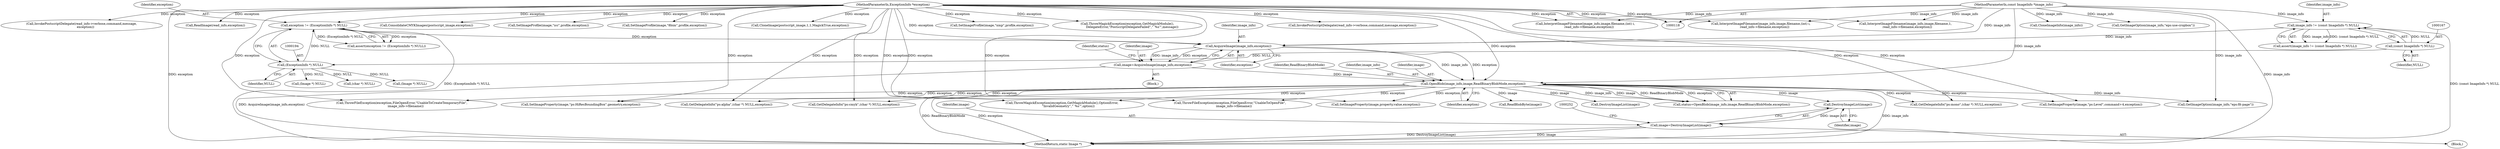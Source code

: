 digraph "0_ImageMagick6_35ccb468ee2dcbe8ce9cf1e2f1957acc27f54c34@pointer" {
"1000248" [label="(Call,DestroyImageList(image))"];
"1000209" [label="(Call,OpenBlob(image_info,image,ReadBinaryBlobMode,exception))"];
"1000204" [label="(Call,AcquireImage(image_info,exception))"];
"1000164" [label="(Call,image_info != (const ImageInfo *) NULL)"];
"1000119" [label="(MethodParameterIn,const ImageInfo *image_info)"];
"1000166" [label="(Call,(const ImageInfo *) NULL)"];
"1000191" [label="(Call,exception != (ExceptionInfo *) NULL)"];
"1000120" [label="(MethodParameterIn,ExceptionInfo *exception)"];
"1000193" [label="(Call,(ExceptionInfo *) NULL)"];
"1000202" [label="(Call,image=AcquireImage(image_info,exception))"];
"1000246" [label="(Call,image=DestroyImageList(image))"];
"1000251" [label="(Call,(Image *) NULL)"];
"1000246" [label="(Call,image=DestroyImageList(image))"];
"1001436" [label="(Call,GetDelegateInfo(\"ps:alpha\",(char *) NULL,exception))"];
"1000238" [label="(Block,)"];
"1000203" [label="(Identifier,image)"];
"1000190" [label="(Call,assert(exception != (ExceptionInfo *) NULL))"];
"1001704" [label="(Call,InvokePostscriptDelegate(read_info->verbose,command,message,\n        exception))"];
"1000943" [label="(Call,SetImageProperty(image,property,value,exception))"];
"1000213" [label="(Identifier,exception)"];
"1000753" [label="(Call,SetImageProperty(image,\"ps:Level\",command+4,exception))"];
"1000249" [label="(Identifier,image)"];
"1000192" [label="(Identifier,exception)"];
"1001499" [label="(Call,CloneImageInfo(image_info))"];
"1000193" [label="(Call,(ExceptionInfo *) NULL)"];
"1001803" [label="(Call,ReadImage(read_info,exception))"];
"1000202" [label="(Call,image=AcquireImage(image_info,exception))"];
"1000119" [label="(MethodParameterIn,const ImageInfo *image_info)"];
"1001737" [label="(Call,InterpretImageFilename(image_info,image,filename,(int) i,\n        read_info->filename,exception))"];
"1001874" [label="(Call,ConsolidateCMYKImages(postscript_image,exception))"];
"1000121" [label="(Block,)"];
"1001675" [label="(Call,InterpretImageFilename(image_info,image,filename,1,\n    read_info->filename,exception))"];
"1002037" [label="(Call,SetImageProfile(image,\"icc\",profile,exception))"];
"1000212" [label="(Identifier,ReadBinaryBlobMode)"];
"1001572" [label="(Call,GetImageOption(image_info,\"eps:use-cropbox\"))"];
"1000204" [label="(Call,AcquireImage(image_info,exception))"];
"1000168" [label="(Identifier,NULL)"];
"1000224" [label="(Call,(Image *) NULL)"];
"1000210" [label="(Identifier,image_info)"];
"1002115" [label="(Call,SetImageProfile(image,\"8bim\",profile,exception))"];
"1000672" [label="(Call,ReadBlobByte(image))"];
"1001139" [label="(Call,SetImageProperty(image,\"ps:HiResBoundingBox\",geometry,exception))"];
"1000164" [label="(Call,image_info != (const ImageInfo *) NULL)"];
"1000163" [label="(Call,assert(image_info != (const ImageInfo *) NULL))"];
"1002262" [label="(Call,CloneImage(postscript_image,1,1,MagickTrue,exception))"];
"1001337" [label="(Call,ThrowFileException(exception,FileOpenError,\"UnableToOpenFile\",\n        image_info->filename))"];
"1000247" [label="(Identifier,image)"];
"1000165" [label="(Identifier,image_info)"];
"1000166" [label="(Call,(const ImageInfo *) NULL)"];
"1000221" [label="(Call,DestroyImageList(image))"];
"1001201" [label="(Call,GetImageOption(image_info,\"eps:fit-page\"))"];
"1000191" [label="(Call,exception != (ExceptionInfo *) NULL)"];
"1000209" [label="(Call,OpenBlob(image_info,image,ReadBinaryBlobMode,exception))"];
"1001414" [label="(Call,GetDelegateInfo(\"ps:mono\",(char *) NULL,exception))"];
"1001243" [label="(Call,ThrowMagickException(exception,GetMagickModule(),OptionError,\n             \"InvalidGeometry\",\"`%s'\",option))"];
"1001772" [label="(Call,InterpretImageFilename(image_info,image,filename,(int) i,\n        read_info->filename,exception))"];
"1000207" [label="(Call,status=OpenBlob(image_info,image,ReadBinaryBlobMode,exception))"];
"1000488" [label="(Call,(char *) NULL)"];
"1000239" [label="(Call,ThrowFileException(exception,FileOpenError,\"UnableToCreateTemporaryFile\",\n        image_info->filename))"];
"1002224" [label="(Call,SetImageProfile(image,\"xmp\",profile,exception))"];
"1000206" [label="(Identifier,exception)"];
"1000195" [label="(Identifier,NULL)"];
"1000120" [label="(MethodParameterIn,ExceptionInfo *exception)"];
"1000205" [label="(Identifier,image_info)"];
"1001427" [label="(Call,GetDelegateInfo(\"ps:cmyk\",(char *) NULL,exception))"];
"1000208" [label="(Identifier,status)"];
"1001847" [label="(Call,ThrowMagickException(exception,GetMagickModule(),\n          DelegateError,\"PostscriptDelegateFailed\",\"`%s'\",message))"];
"1000211" [label="(Identifier,image)"];
"1000248" [label="(Call,DestroyImageList(image))"];
"1002380" [label="(MethodReturn,static Image *)"];
"1001666" [label="(Call,InvokePostscriptDelegate(read_info->verbose,command,message,exception))"];
"1000248" -> "1000246"  [label="AST: "];
"1000248" -> "1000249"  [label="CFG: "];
"1000249" -> "1000248"  [label="AST: "];
"1000246" -> "1000248"  [label="CFG: "];
"1000248" -> "1000246"  [label="DDG: image"];
"1000209" -> "1000248"  [label="DDG: image"];
"1000209" -> "1000207"  [label="AST: "];
"1000209" -> "1000213"  [label="CFG: "];
"1000210" -> "1000209"  [label="AST: "];
"1000211" -> "1000209"  [label="AST: "];
"1000212" -> "1000209"  [label="AST: "];
"1000213" -> "1000209"  [label="AST: "];
"1000207" -> "1000209"  [label="CFG: "];
"1000209" -> "1002380"  [label="DDG: image_info"];
"1000209" -> "1002380"  [label="DDG: ReadBinaryBlobMode"];
"1000209" -> "1002380"  [label="DDG: exception"];
"1000209" -> "1000207"  [label="DDG: image_info"];
"1000209" -> "1000207"  [label="DDG: image"];
"1000209" -> "1000207"  [label="DDG: ReadBinaryBlobMode"];
"1000209" -> "1000207"  [label="DDG: exception"];
"1000204" -> "1000209"  [label="DDG: image_info"];
"1000204" -> "1000209"  [label="DDG: exception"];
"1000119" -> "1000209"  [label="DDG: image_info"];
"1000202" -> "1000209"  [label="DDG: image"];
"1000120" -> "1000209"  [label="DDG: exception"];
"1000209" -> "1000221"  [label="DDG: image"];
"1000209" -> "1000239"  [label="DDG: exception"];
"1000209" -> "1000672"  [label="DDG: image"];
"1000209" -> "1000753"  [label="DDG: exception"];
"1000209" -> "1000943"  [label="DDG: exception"];
"1000209" -> "1001139"  [label="DDG: exception"];
"1000209" -> "1001201"  [label="DDG: image_info"];
"1000209" -> "1001243"  [label="DDG: exception"];
"1000209" -> "1001337"  [label="DDG: exception"];
"1000209" -> "1001414"  [label="DDG: exception"];
"1000209" -> "1001427"  [label="DDG: exception"];
"1000209" -> "1001436"  [label="DDG: exception"];
"1000204" -> "1000202"  [label="AST: "];
"1000204" -> "1000206"  [label="CFG: "];
"1000205" -> "1000204"  [label="AST: "];
"1000206" -> "1000204"  [label="AST: "];
"1000202" -> "1000204"  [label="CFG: "];
"1000204" -> "1000202"  [label="DDG: image_info"];
"1000204" -> "1000202"  [label="DDG: exception"];
"1000164" -> "1000204"  [label="DDG: image_info"];
"1000119" -> "1000204"  [label="DDG: image_info"];
"1000191" -> "1000204"  [label="DDG: exception"];
"1000120" -> "1000204"  [label="DDG: exception"];
"1000164" -> "1000163"  [label="AST: "];
"1000164" -> "1000166"  [label="CFG: "];
"1000165" -> "1000164"  [label="AST: "];
"1000166" -> "1000164"  [label="AST: "];
"1000163" -> "1000164"  [label="CFG: "];
"1000164" -> "1002380"  [label="DDG: (const ImageInfo *) NULL"];
"1000164" -> "1000163"  [label="DDG: image_info"];
"1000164" -> "1000163"  [label="DDG: (const ImageInfo *) NULL"];
"1000119" -> "1000164"  [label="DDG: image_info"];
"1000166" -> "1000164"  [label="DDG: NULL"];
"1000119" -> "1000118"  [label="AST: "];
"1000119" -> "1002380"  [label="DDG: image_info"];
"1000119" -> "1001201"  [label="DDG: image_info"];
"1000119" -> "1001499"  [label="DDG: image_info"];
"1000119" -> "1001572"  [label="DDG: image_info"];
"1000119" -> "1001675"  [label="DDG: image_info"];
"1000119" -> "1001737"  [label="DDG: image_info"];
"1000119" -> "1001772"  [label="DDG: image_info"];
"1000166" -> "1000168"  [label="CFG: "];
"1000167" -> "1000166"  [label="AST: "];
"1000168" -> "1000166"  [label="AST: "];
"1000166" -> "1000193"  [label="DDG: NULL"];
"1000191" -> "1000190"  [label="AST: "];
"1000191" -> "1000193"  [label="CFG: "];
"1000192" -> "1000191"  [label="AST: "];
"1000193" -> "1000191"  [label="AST: "];
"1000190" -> "1000191"  [label="CFG: "];
"1000191" -> "1002380"  [label="DDG: (ExceptionInfo *) NULL"];
"1000191" -> "1000190"  [label="DDG: exception"];
"1000191" -> "1000190"  [label="DDG: (ExceptionInfo *) NULL"];
"1000120" -> "1000191"  [label="DDG: exception"];
"1000193" -> "1000191"  [label="DDG: NULL"];
"1000120" -> "1000118"  [label="AST: "];
"1000120" -> "1002380"  [label="DDG: exception"];
"1000120" -> "1000239"  [label="DDG: exception"];
"1000120" -> "1000753"  [label="DDG: exception"];
"1000120" -> "1000943"  [label="DDG: exception"];
"1000120" -> "1001139"  [label="DDG: exception"];
"1000120" -> "1001243"  [label="DDG: exception"];
"1000120" -> "1001337"  [label="DDG: exception"];
"1000120" -> "1001414"  [label="DDG: exception"];
"1000120" -> "1001427"  [label="DDG: exception"];
"1000120" -> "1001436"  [label="DDG: exception"];
"1000120" -> "1001666"  [label="DDG: exception"];
"1000120" -> "1001675"  [label="DDG: exception"];
"1000120" -> "1001704"  [label="DDG: exception"];
"1000120" -> "1001737"  [label="DDG: exception"];
"1000120" -> "1001772"  [label="DDG: exception"];
"1000120" -> "1001803"  [label="DDG: exception"];
"1000120" -> "1001847"  [label="DDG: exception"];
"1000120" -> "1001874"  [label="DDG: exception"];
"1000120" -> "1002037"  [label="DDG: exception"];
"1000120" -> "1002115"  [label="DDG: exception"];
"1000120" -> "1002224"  [label="DDG: exception"];
"1000120" -> "1002262"  [label="DDG: exception"];
"1000193" -> "1000195"  [label="CFG: "];
"1000194" -> "1000193"  [label="AST: "];
"1000195" -> "1000193"  [label="AST: "];
"1000193" -> "1000224"  [label="DDG: NULL"];
"1000193" -> "1000251"  [label="DDG: NULL"];
"1000193" -> "1000488"  [label="DDG: NULL"];
"1000202" -> "1000121"  [label="AST: "];
"1000203" -> "1000202"  [label="AST: "];
"1000208" -> "1000202"  [label="CFG: "];
"1000202" -> "1002380"  [label="DDG: AcquireImage(image_info,exception)"];
"1000246" -> "1000238"  [label="AST: "];
"1000247" -> "1000246"  [label="AST: "];
"1000252" -> "1000246"  [label="CFG: "];
"1000246" -> "1002380"  [label="DDG: DestroyImageList(image)"];
"1000246" -> "1002380"  [label="DDG: image"];
}
